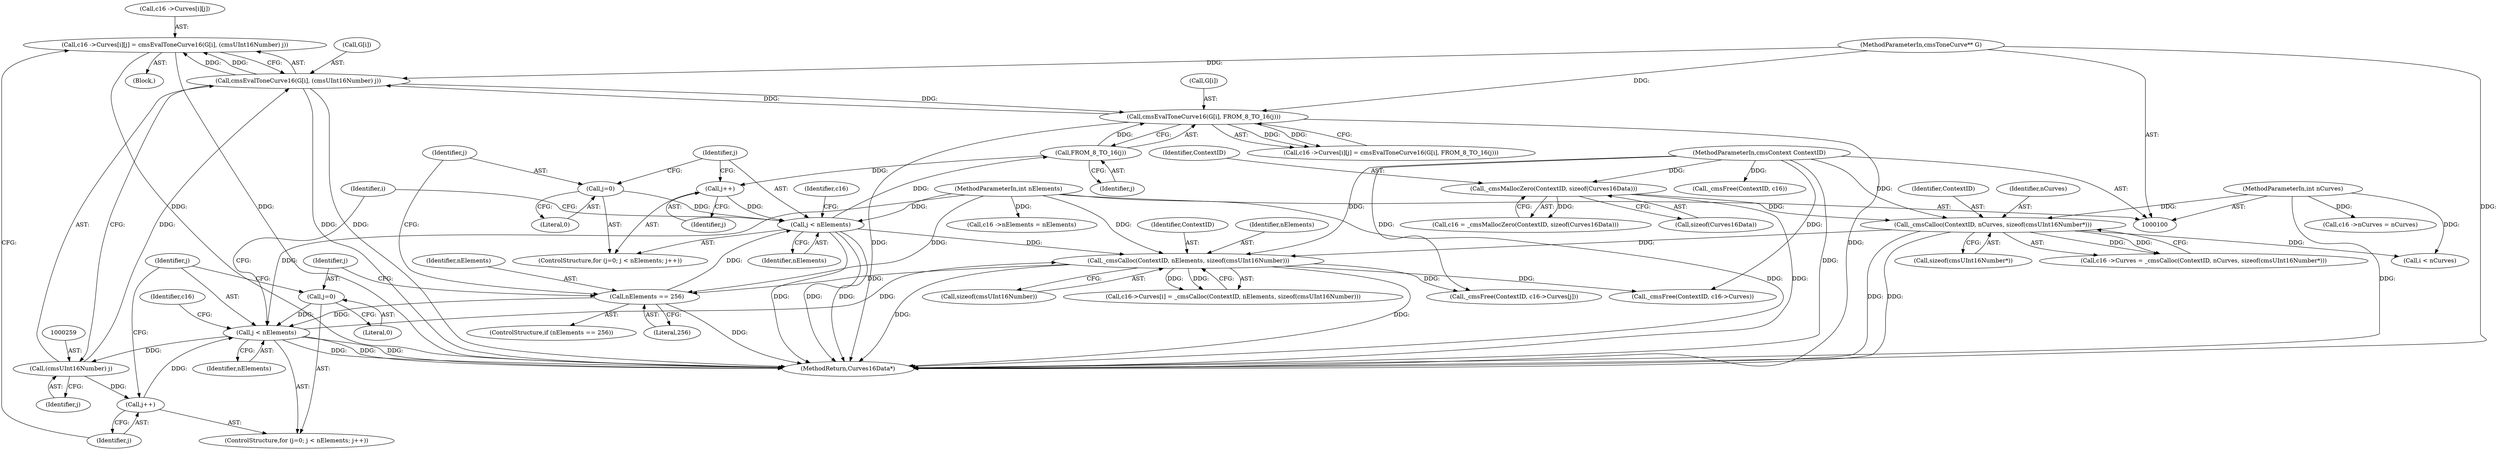 digraph "0_Little-CMS_91c2db7f2559be504211b283bc3a2c631d6f06d9_2@array" {
"1000246" [label="(Call,c16 ->Curves[i][j] = cmsEvalToneCurve16(G[i], (cmsUInt16Number) j))"];
"1000254" [label="(Call,cmsEvalToneCurve16(G[i], (cmsUInt16Number) j))"];
"1000228" [label="(Call,cmsEvalToneCurve16(G[i], FROM_8_TO_16(j)))"];
"1000104" [label="(MethodParameterIn,cmsToneCurve** G)"];
"1000232" [label="(Call,FROM_8_TO_16(j))"];
"1000214" [label="(Call,j < nElements)"];
"1000217" [label="(Call,j++)"];
"1000211" [label="(Call,j=0)"];
"1000206" [label="(Call,nElements == 256)"];
"1000164" [label="(Call,_cmsCalloc(ContextID, nElements, sizeof(cmsUInt16Number)))"];
"1000135" [label="(Call,_cmsCalloc(ContextID, nCurves, sizeof(cmsUInt16Number*)))"];
"1000111" [label="(Call,_cmsMallocZero(ContextID, sizeof(Curves16Data)))"];
"1000101" [label="(MethodParameterIn,cmsContext ContextID)"];
"1000102" [label="(MethodParameterIn,int nCurves)"];
"1000240" [label="(Call,j < nElements)"];
"1000237" [label="(Call,j=0)"];
"1000243" [label="(Call,j++)"];
"1000258" [label="(Call,(cmsUInt16Number) j)"];
"1000103" [label="(MethodParameterIn,int nElements)"];
"1000188" [label="(Call,_cmsFree(ContextID, c16->Curves[j]))"];
"1000166" [label="(Identifier,nElements)"];
"1000206" [label="(Call,nElements == 256)"];
"1000210" [label="(ControlStructure,for (j=0; j < nElements; j++))"];
"1000212" [label="(Identifier,j)"];
"1000239" [label="(Literal,0)"];
"1000121" [label="(Call,c16 ->nCurves = nCurves)"];
"1000137" [label="(Identifier,nCurves)"];
"1000211" [label="(Call,j=0)"];
"1000208" [label="(Literal,256)"];
"1000242" [label="(Identifier,nElements)"];
"1000244" [label="(Identifier,j)"];
"1000220" [label="(Call,c16 ->Curves[i][j] = cmsEvalToneCurve16(G[i], FROM_8_TO_16(j)))"];
"1000111" [label="(Call,_cmsMallocZero(ContextID, sizeof(Curves16Data)))"];
"1000258" [label="(Call,(cmsUInt16Number) j)"];
"1000237" [label="(Call,j=0)"];
"1000218" [label="(Identifier,j)"];
"1000246" [label="(Call,c16 ->Curves[i][j] = cmsEvalToneCurve16(G[i], (cmsUInt16Number) j))"];
"1000214" [label="(Call,j < nElements)"];
"1000112" [label="(Identifier,ContextID)"];
"1000263" [label="(MethodReturn,Curves16Data*)"];
"1000233" [label="(Identifier,j)"];
"1000240" [label="(Call,j < nElements)"];
"1000228" [label="(Call,cmsEvalToneCurve16(G[i], FROM_8_TO_16(j)))"];
"1000217" [label="(Call,j++)"];
"1000113" [label="(Call,sizeof(Curves16Data))"];
"1000229" [label="(Call,G[i])"];
"1000213" [label="(Literal,0)"];
"1000158" [label="(Call,c16->Curves[i] = _cmsCalloc(ContextID, nElements, sizeof(cmsUInt16Number)))"];
"1000241" [label="(Identifier,j)"];
"1000232" [label="(Call,FROM_8_TO_16(j))"];
"1000126" [label="(Call,c16 ->nElements = nElements)"];
"1000207" [label="(Identifier,nElements)"];
"1000254" [label="(Call,cmsEvalToneCurve16(G[i], (cmsUInt16Number) j))"];
"1000216" [label="(Identifier,nElements)"];
"1000101" [label="(MethodParameterIn,cmsContext ContextID)"];
"1000243" [label="(Call,j++)"];
"1000200" [label="(Call,_cmsFree(ContextID, c16))"];
"1000135" [label="(Call,_cmsCalloc(ContextID, nCurves, sizeof(cmsUInt16Number*)))"];
"1000205" [label="(ControlStructure,if (nElements == 256))"];
"1000238" [label="(Identifier,j)"];
"1000245" [label="(Block,)"];
"1000255" [label="(Call,G[i])"];
"1000195" [label="(Call,_cmsFree(ContextID, c16->Curves))"];
"1000103" [label="(MethodParameterIn,int nElements)"];
"1000224" [label="(Identifier,c16)"];
"1000165" [label="(Identifier,ContextID)"];
"1000136" [label="(Identifier,ContextID)"];
"1000236" [label="(ControlStructure,for (j=0; j < nElements; j++))"];
"1000131" [label="(Call,c16 ->Curves = _cmsCalloc(ContextID, nCurves, sizeof(cmsUInt16Number*)))"];
"1000215" [label="(Identifier,j)"];
"1000109" [label="(Call,c16 = _cmsMallocZero(ContextID, sizeof(Curves16Data)))"];
"1000167" [label="(Call,sizeof(cmsUInt16Number))"];
"1000250" [label="(Identifier,c16)"];
"1000247" [label="(Call,c16 ->Curves[i][j])"];
"1000164" [label="(Call,_cmsCalloc(ContextID, nElements, sizeof(cmsUInt16Number)))"];
"1000104" [label="(MethodParameterIn,cmsToneCurve** G)"];
"1000102" [label="(MethodParameterIn,int nCurves)"];
"1000152" [label="(Call,i < nCurves)"];
"1000260" [label="(Identifier,j)"];
"1000156" [label="(Identifier,i)"];
"1000138" [label="(Call,sizeof(cmsUInt16Number*))"];
"1000246" -> "1000245"  [label="AST: "];
"1000246" -> "1000254"  [label="CFG: "];
"1000247" -> "1000246"  [label="AST: "];
"1000254" -> "1000246"  [label="AST: "];
"1000244" -> "1000246"  [label="CFG: "];
"1000246" -> "1000263"  [label="DDG: "];
"1000246" -> "1000263"  [label="DDG: "];
"1000254" -> "1000246"  [label="DDG: "];
"1000254" -> "1000246"  [label="DDG: "];
"1000254" -> "1000258"  [label="CFG: "];
"1000255" -> "1000254"  [label="AST: "];
"1000258" -> "1000254"  [label="AST: "];
"1000254" -> "1000263"  [label="DDG: "];
"1000254" -> "1000263"  [label="DDG: "];
"1000254" -> "1000228"  [label="DDG: "];
"1000228" -> "1000254"  [label="DDG: "];
"1000104" -> "1000254"  [label="DDG: "];
"1000258" -> "1000254"  [label="DDG: "];
"1000228" -> "1000220"  [label="AST: "];
"1000228" -> "1000232"  [label="CFG: "];
"1000229" -> "1000228"  [label="AST: "];
"1000232" -> "1000228"  [label="AST: "];
"1000220" -> "1000228"  [label="CFG: "];
"1000228" -> "1000263"  [label="DDG: "];
"1000228" -> "1000263"  [label="DDG: "];
"1000228" -> "1000220"  [label="DDG: "];
"1000228" -> "1000220"  [label="DDG: "];
"1000104" -> "1000228"  [label="DDG: "];
"1000232" -> "1000228"  [label="DDG: "];
"1000104" -> "1000100"  [label="AST: "];
"1000104" -> "1000263"  [label="DDG: "];
"1000232" -> "1000233"  [label="CFG: "];
"1000233" -> "1000232"  [label="AST: "];
"1000232" -> "1000217"  [label="DDG: "];
"1000214" -> "1000232"  [label="DDG: "];
"1000214" -> "1000210"  [label="AST: "];
"1000214" -> "1000216"  [label="CFG: "];
"1000215" -> "1000214"  [label="AST: "];
"1000216" -> "1000214"  [label="AST: "];
"1000224" -> "1000214"  [label="CFG: "];
"1000156" -> "1000214"  [label="CFG: "];
"1000214" -> "1000263"  [label="DDG: "];
"1000214" -> "1000263"  [label="DDG: "];
"1000214" -> "1000263"  [label="DDG: "];
"1000214" -> "1000164"  [label="DDG: "];
"1000217" -> "1000214"  [label="DDG: "];
"1000211" -> "1000214"  [label="DDG: "];
"1000206" -> "1000214"  [label="DDG: "];
"1000103" -> "1000214"  [label="DDG: "];
"1000217" -> "1000210"  [label="AST: "];
"1000217" -> "1000218"  [label="CFG: "];
"1000218" -> "1000217"  [label="AST: "];
"1000215" -> "1000217"  [label="CFG: "];
"1000211" -> "1000210"  [label="AST: "];
"1000211" -> "1000213"  [label="CFG: "];
"1000212" -> "1000211"  [label="AST: "];
"1000213" -> "1000211"  [label="AST: "];
"1000215" -> "1000211"  [label="CFG: "];
"1000206" -> "1000205"  [label="AST: "];
"1000206" -> "1000208"  [label="CFG: "];
"1000207" -> "1000206"  [label="AST: "];
"1000208" -> "1000206"  [label="AST: "];
"1000212" -> "1000206"  [label="CFG: "];
"1000238" -> "1000206"  [label="CFG: "];
"1000206" -> "1000263"  [label="DDG: "];
"1000164" -> "1000206"  [label="DDG: "];
"1000103" -> "1000206"  [label="DDG: "];
"1000206" -> "1000240"  [label="DDG: "];
"1000164" -> "1000158"  [label="AST: "];
"1000164" -> "1000167"  [label="CFG: "];
"1000165" -> "1000164"  [label="AST: "];
"1000166" -> "1000164"  [label="AST: "];
"1000167" -> "1000164"  [label="AST: "];
"1000158" -> "1000164"  [label="CFG: "];
"1000164" -> "1000263"  [label="DDG: "];
"1000164" -> "1000263"  [label="DDG: "];
"1000164" -> "1000158"  [label="DDG: "];
"1000164" -> "1000158"  [label="DDG: "];
"1000135" -> "1000164"  [label="DDG: "];
"1000101" -> "1000164"  [label="DDG: "];
"1000240" -> "1000164"  [label="DDG: "];
"1000103" -> "1000164"  [label="DDG: "];
"1000164" -> "1000188"  [label="DDG: "];
"1000164" -> "1000195"  [label="DDG: "];
"1000135" -> "1000131"  [label="AST: "];
"1000135" -> "1000138"  [label="CFG: "];
"1000136" -> "1000135"  [label="AST: "];
"1000137" -> "1000135"  [label="AST: "];
"1000138" -> "1000135"  [label="AST: "];
"1000131" -> "1000135"  [label="CFG: "];
"1000135" -> "1000263"  [label="DDG: "];
"1000135" -> "1000263"  [label="DDG: "];
"1000135" -> "1000131"  [label="DDG: "];
"1000135" -> "1000131"  [label="DDG: "];
"1000111" -> "1000135"  [label="DDG: "];
"1000101" -> "1000135"  [label="DDG: "];
"1000102" -> "1000135"  [label="DDG: "];
"1000135" -> "1000152"  [label="DDG: "];
"1000111" -> "1000109"  [label="AST: "];
"1000111" -> "1000113"  [label="CFG: "];
"1000112" -> "1000111"  [label="AST: "];
"1000113" -> "1000111"  [label="AST: "];
"1000109" -> "1000111"  [label="CFG: "];
"1000111" -> "1000263"  [label="DDG: "];
"1000111" -> "1000109"  [label="DDG: "];
"1000101" -> "1000111"  [label="DDG: "];
"1000101" -> "1000100"  [label="AST: "];
"1000101" -> "1000263"  [label="DDG: "];
"1000101" -> "1000188"  [label="DDG: "];
"1000101" -> "1000195"  [label="DDG: "];
"1000101" -> "1000200"  [label="DDG: "];
"1000102" -> "1000100"  [label="AST: "];
"1000102" -> "1000263"  [label="DDG: "];
"1000102" -> "1000121"  [label="DDG: "];
"1000102" -> "1000152"  [label="DDG: "];
"1000240" -> "1000236"  [label="AST: "];
"1000240" -> "1000242"  [label="CFG: "];
"1000241" -> "1000240"  [label="AST: "];
"1000242" -> "1000240"  [label="AST: "];
"1000250" -> "1000240"  [label="CFG: "];
"1000156" -> "1000240"  [label="CFG: "];
"1000240" -> "1000263"  [label="DDG: "];
"1000240" -> "1000263"  [label="DDG: "];
"1000240" -> "1000263"  [label="DDG: "];
"1000237" -> "1000240"  [label="DDG: "];
"1000243" -> "1000240"  [label="DDG: "];
"1000103" -> "1000240"  [label="DDG: "];
"1000240" -> "1000258"  [label="DDG: "];
"1000237" -> "1000236"  [label="AST: "];
"1000237" -> "1000239"  [label="CFG: "];
"1000238" -> "1000237"  [label="AST: "];
"1000239" -> "1000237"  [label="AST: "];
"1000241" -> "1000237"  [label="CFG: "];
"1000243" -> "1000236"  [label="AST: "];
"1000243" -> "1000244"  [label="CFG: "];
"1000244" -> "1000243"  [label="AST: "];
"1000241" -> "1000243"  [label="CFG: "];
"1000258" -> "1000243"  [label="DDG: "];
"1000258" -> "1000260"  [label="CFG: "];
"1000259" -> "1000258"  [label="AST: "];
"1000260" -> "1000258"  [label="AST: "];
"1000103" -> "1000100"  [label="AST: "];
"1000103" -> "1000263"  [label="DDG: "];
"1000103" -> "1000126"  [label="DDG: "];
}
